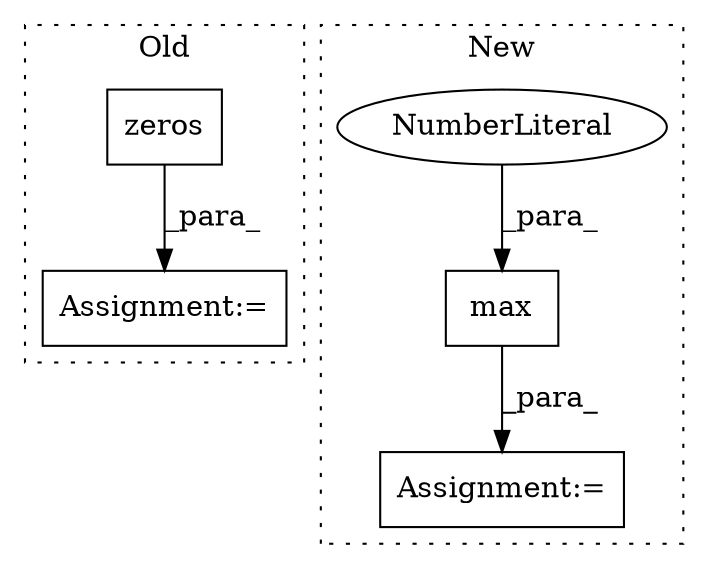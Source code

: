 digraph G {
subgraph cluster0 {
1 [label="zeros" a="32" s="3831,3869" l="6,1" shape="box"];
4 [label="Assignment:=" a="7" s="3824" l="1" shape="box"];
label = "Old";
style="dotted";
}
subgraph cluster1 {
2 [label="max" a="32" s="4646,4662" l="4,1" shape="box"];
3 [label="Assignment:=" a="7" s="4765" l="1" shape="box"];
5 [label="NumberLiteral" a="34" s="4661" l="1" shape="ellipse"];
label = "New";
style="dotted";
}
1 -> 4 [label="_para_"];
2 -> 3 [label="_para_"];
5 -> 2 [label="_para_"];
}
